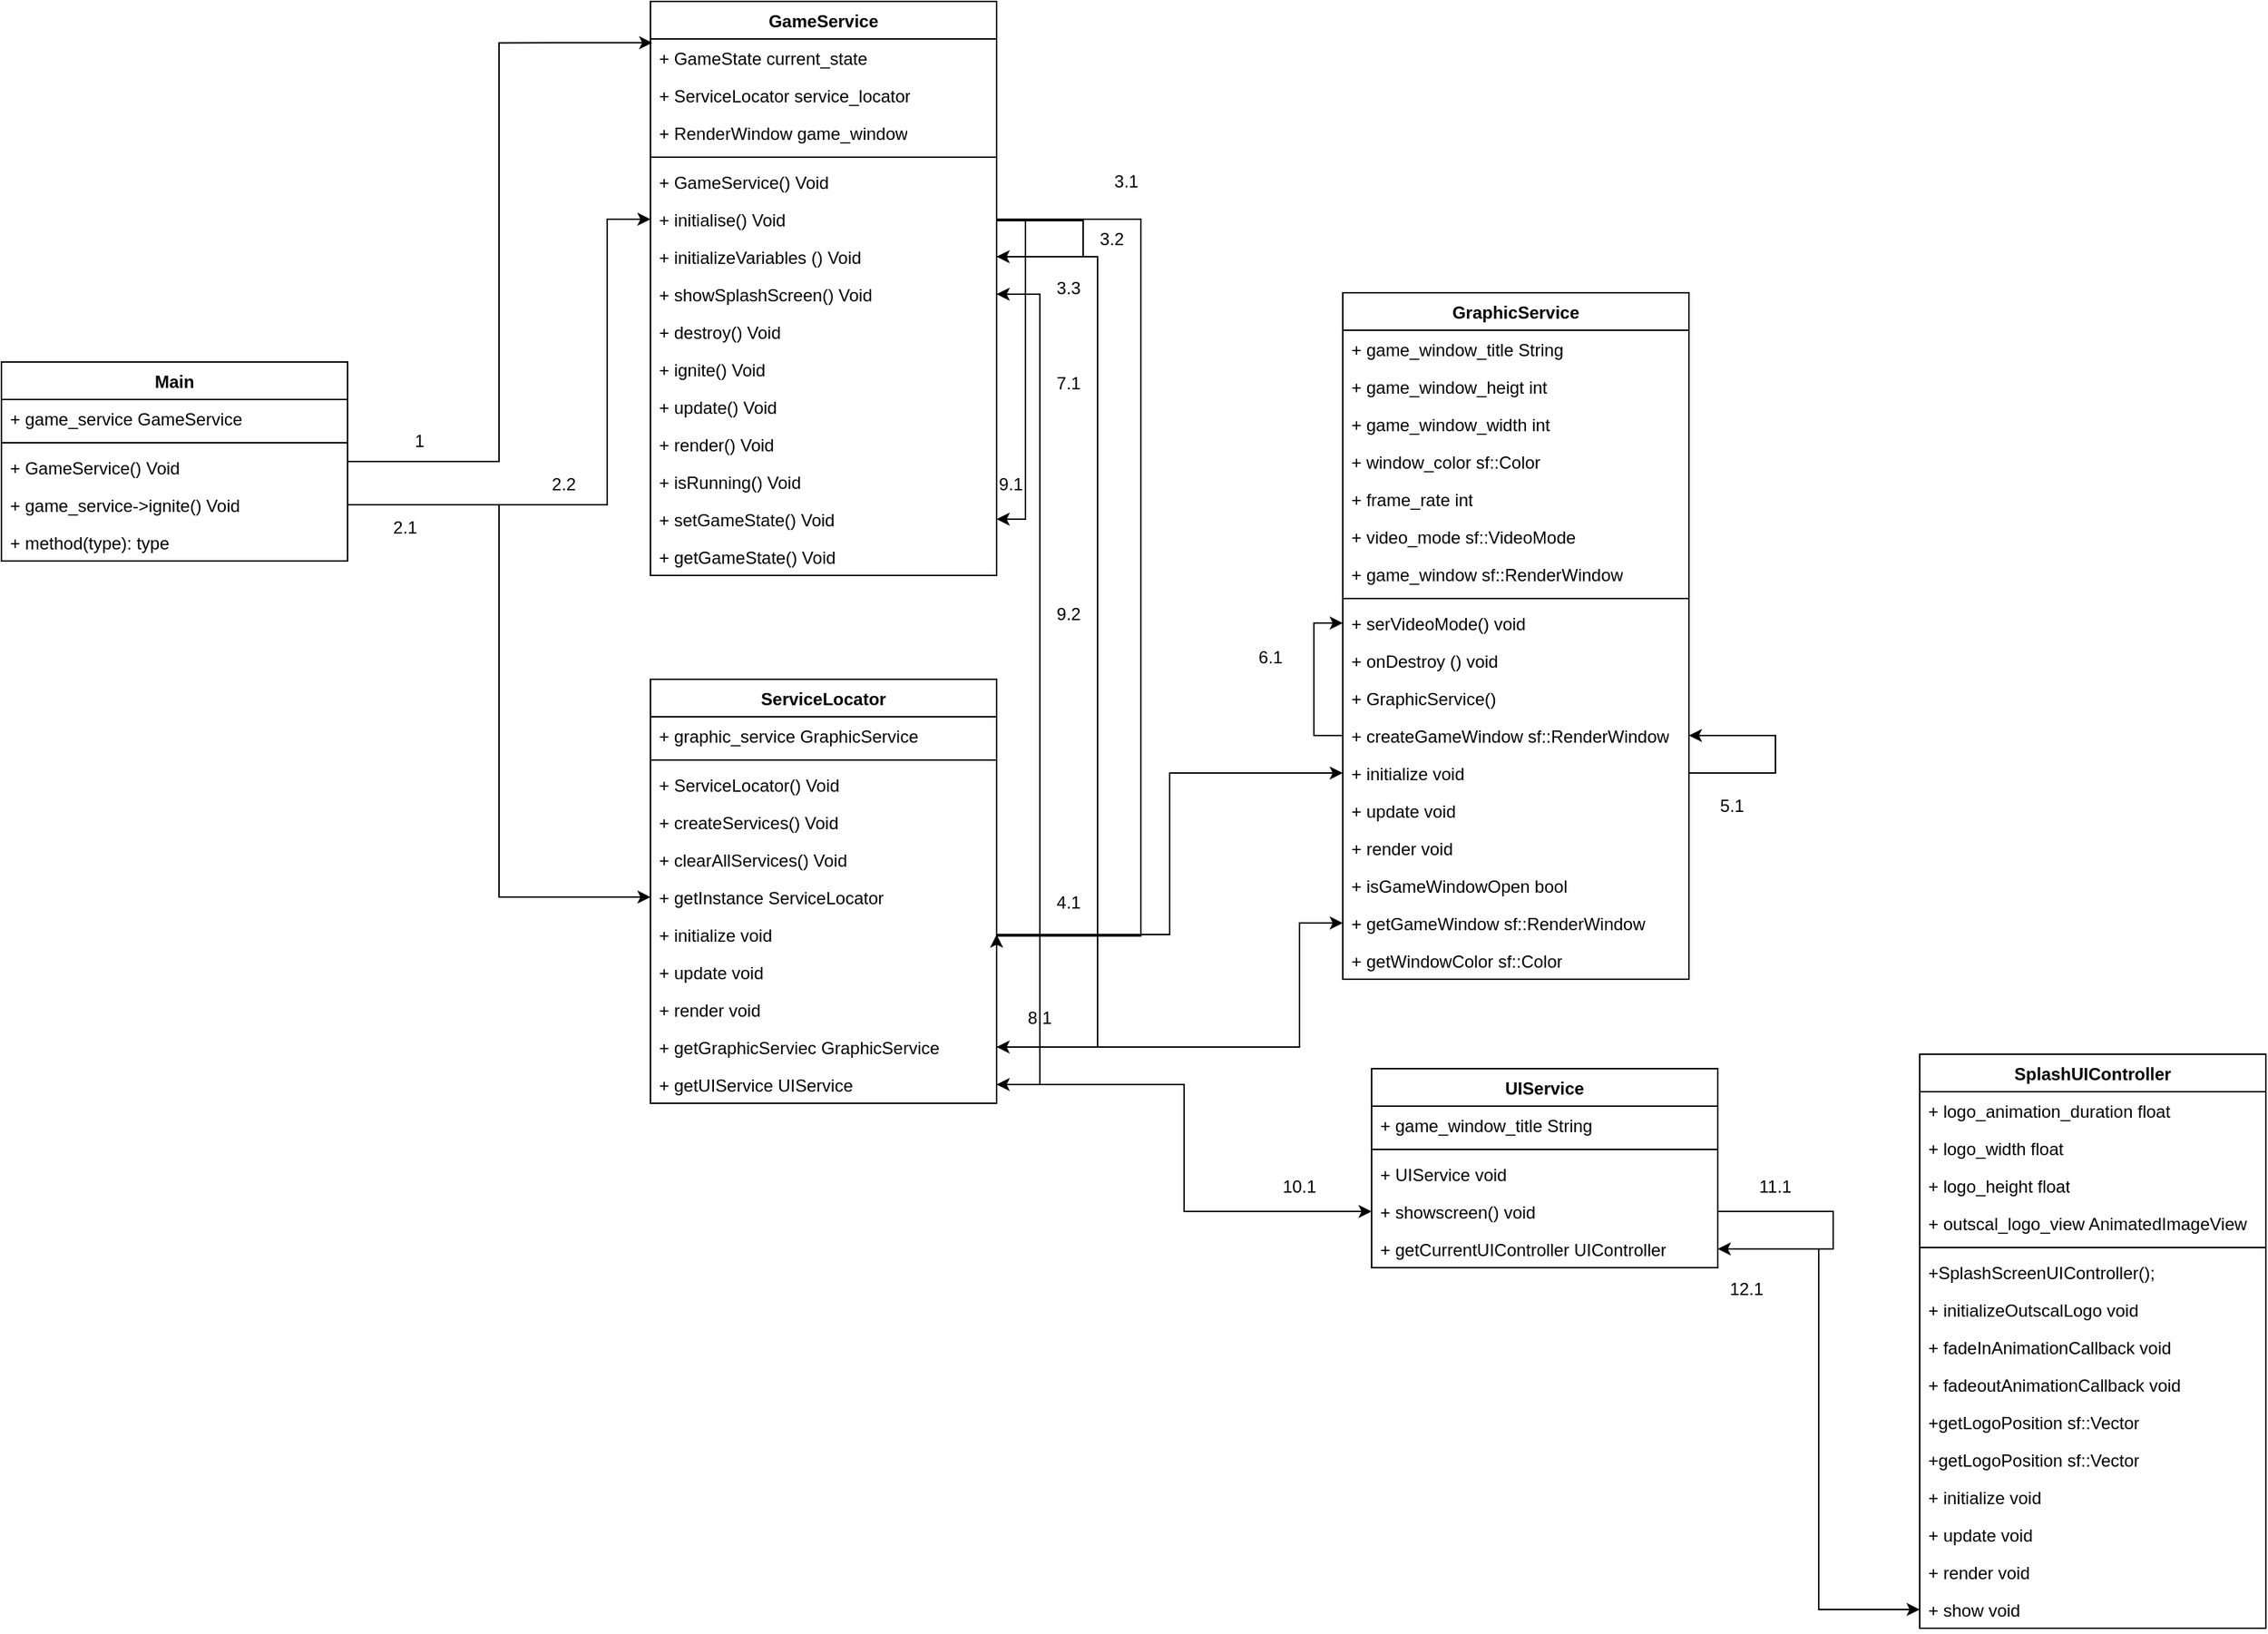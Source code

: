 <mxfile version="24.7.7">
  <diagram name="Page-1" id="e7e014a7-5840-1c2e-5031-d8a46d1fe8dd">
    <mxGraphModel dx="2214" dy="1250" grid="1" gridSize="10" guides="1" tooltips="1" connect="1" arrows="1" fold="1" page="1" pageScale="1" pageWidth="1169" pageHeight="826" background="none" math="0" shadow="0">
      <root>
        <mxCell id="0" />
        <mxCell id="1" parent="0" />
        <mxCell id="9A7R1xb3NitkFpVmMuU0-97" style="edgeStyle=orthogonalEdgeStyle;rounded=0;orthogonalLoop=1;jettySize=auto;html=1;entryX=0.005;entryY=0.072;entryDx=0;entryDy=0;entryPerimeter=0;" parent="1" source="9A7R1xb3NitkFpVmMuU0-85" target="9A7R1xb3NitkFpVmMuU0-91" edge="1">
          <mxGeometry relative="1" as="geometry" />
        </mxCell>
        <mxCell id="9A7R1xb3NitkFpVmMuU0-85" value="Main" style="swimlane;fontStyle=1;align=center;verticalAlign=top;childLayout=stackLayout;horizontal=1;startSize=26;horizontalStack=0;resizeParent=1;resizeParentMax=0;resizeLast=0;collapsible=1;marginBottom=0;whiteSpace=wrap;html=1;" parent="1" vertex="1">
          <mxGeometry x="-730" y="90" width="240" height="138" as="geometry" />
        </mxCell>
        <mxCell id="9A7R1xb3NitkFpVmMuU0-86" value="+ game_service GameService" style="text;strokeColor=none;fillColor=none;align=left;verticalAlign=top;spacingLeft=4;spacingRight=4;overflow=hidden;rotatable=0;points=[[0,0.5],[1,0.5]];portConstraint=eastwest;whiteSpace=wrap;html=1;" parent="9A7R1xb3NitkFpVmMuU0-85" vertex="1">
          <mxGeometry y="26" width="240" height="26" as="geometry" />
        </mxCell>
        <mxCell id="9A7R1xb3NitkFpVmMuU0-87" value="" style="line;strokeWidth=1;fillColor=none;align=left;verticalAlign=middle;spacingTop=-1;spacingLeft=3;spacingRight=3;rotatable=0;labelPosition=right;points=[];portConstraint=eastwest;strokeColor=inherit;" parent="9A7R1xb3NitkFpVmMuU0-85" vertex="1">
          <mxGeometry y="52" width="240" height="8" as="geometry" />
        </mxCell>
        <mxCell id="9A7R1xb3NitkFpVmMuU0-88" value="+ GameService() Void" style="text;strokeColor=none;fillColor=none;align=left;verticalAlign=top;spacingLeft=4;spacingRight=4;overflow=hidden;rotatable=0;points=[[0,0.5],[1,0.5]];portConstraint=eastwest;whiteSpace=wrap;html=1;" parent="9A7R1xb3NitkFpVmMuU0-85" vertex="1">
          <mxGeometry y="60" width="240" height="26" as="geometry" />
        </mxCell>
        <mxCell id="9A7R1xb3NitkFpVmMuU0-90" value="+ game_service-&amp;gt;ignite() Void" style="text;strokeColor=none;fillColor=none;align=left;verticalAlign=top;spacingLeft=4;spacingRight=4;overflow=hidden;rotatable=0;points=[[0,0.5],[1,0.5]];portConstraint=eastwest;whiteSpace=wrap;html=1;" parent="9A7R1xb3NitkFpVmMuU0-85" vertex="1">
          <mxGeometry y="86" width="240" height="26" as="geometry" />
        </mxCell>
        <mxCell id="9A7R1xb3NitkFpVmMuU0-89" value="+ method(type): type" style="text;strokeColor=none;fillColor=none;align=left;verticalAlign=top;spacingLeft=4;spacingRight=4;overflow=hidden;rotatable=0;points=[[0,0.5],[1,0.5]];portConstraint=eastwest;whiteSpace=wrap;html=1;" parent="9A7R1xb3NitkFpVmMuU0-85" vertex="1">
          <mxGeometry y="112" width="240" height="26" as="geometry" />
        </mxCell>
        <mxCell id="9A7R1xb3NitkFpVmMuU0-91" value="GameService" style="swimlane;fontStyle=1;align=center;verticalAlign=top;childLayout=stackLayout;horizontal=1;startSize=26;horizontalStack=0;resizeParent=1;resizeParentMax=0;resizeLast=0;collapsible=1;marginBottom=0;whiteSpace=wrap;html=1;" parent="1" vertex="1">
          <mxGeometry x="-280" y="-160" width="240" height="398" as="geometry" />
        </mxCell>
        <mxCell id="9A7R1xb3NitkFpVmMuU0-92" value="+ GameState current_state" style="text;strokeColor=none;fillColor=none;align=left;verticalAlign=top;spacingLeft=4;spacingRight=4;overflow=hidden;rotatable=0;points=[[0,0.5],[1,0.5]];portConstraint=eastwest;whiteSpace=wrap;html=1;" parent="9A7R1xb3NitkFpVmMuU0-91" vertex="1">
          <mxGeometry y="26" width="240" height="26" as="geometry" />
        </mxCell>
        <mxCell id="9A7R1xb3NitkFpVmMuU0-98" value="+ ServiceLocator service_locator" style="text;strokeColor=none;fillColor=none;align=left;verticalAlign=top;spacingLeft=4;spacingRight=4;overflow=hidden;rotatable=0;points=[[0,0.5],[1,0.5]];portConstraint=eastwest;whiteSpace=wrap;html=1;" parent="9A7R1xb3NitkFpVmMuU0-91" vertex="1">
          <mxGeometry y="52" width="240" height="26" as="geometry" />
        </mxCell>
        <mxCell id="9A7R1xb3NitkFpVmMuU0-99" value="+ RenderWindow game_window" style="text;strokeColor=none;fillColor=none;align=left;verticalAlign=top;spacingLeft=4;spacingRight=4;overflow=hidden;rotatable=0;points=[[0,0.5],[1,0.5]];portConstraint=eastwest;whiteSpace=wrap;html=1;" parent="9A7R1xb3NitkFpVmMuU0-91" vertex="1">
          <mxGeometry y="78" width="240" height="26" as="geometry" />
        </mxCell>
        <mxCell id="9A7R1xb3NitkFpVmMuU0-93" value="" style="line;strokeWidth=1;fillColor=none;align=left;verticalAlign=middle;spacingTop=-1;spacingLeft=3;spacingRight=3;rotatable=0;labelPosition=right;points=[];portConstraint=eastwest;strokeColor=inherit;" parent="9A7R1xb3NitkFpVmMuU0-91" vertex="1">
          <mxGeometry y="104" width="240" height="8" as="geometry" />
        </mxCell>
        <mxCell id="9A7R1xb3NitkFpVmMuU0-94" value="+ GameService() Void" style="text;strokeColor=none;fillColor=none;align=left;verticalAlign=top;spacingLeft=4;spacingRight=4;overflow=hidden;rotatable=0;points=[[0,0.5],[1,0.5]];portConstraint=eastwest;whiteSpace=wrap;html=1;" parent="9A7R1xb3NitkFpVmMuU0-91" vertex="1">
          <mxGeometry y="112" width="240" height="26" as="geometry" />
        </mxCell>
        <mxCell id="WQxjZgKiv9bOy50lANYk-36" style="edgeStyle=orthogonalEdgeStyle;rounded=0;orthogonalLoop=1;jettySize=auto;html=1;exitX=1;exitY=0.5;exitDx=0;exitDy=0;entryX=1;entryY=0.5;entryDx=0;entryDy=0;" edge="1" parent="9A7R1xb3NitkFpVmMuU0-91" source="9A7R1xb3NitkFpVmMuU0-95" target="9A7R1xb3NitkFpVmMuU0-96">
          <mxGeometry relative="1" as="geometry">
            <Array as="points">
              <mxPoint x="300" y="152" />
              <mxPoint x="300" y="177" />
            </Array>
          </mxGeometry>
        </mxCell>
        <mxCell id="WQxjZgKiv9bOy50lANYk-46" style="edgeStyle=orthogonalEdgeStyle;rounded=0;orthogonalLoop=1;jettySize=auto;html=1;exitX=1;exitY=0.5;exitDx=0;exitDy=0;entryX=1;entryY=0.5;entryDx=0;entryDy=0;" edge="1" parent="9A7R1xb3NitkFpVmMuU0-91" source="9A7R1xb3NitkFpVmMuU0-95" target="9A7R1xb3NitkFpVmMuU0-100">
          <mxGeometry relative="1" as="geometry" />
        </mxCell>
        <mxCell id="9A7R1xb3NitkFpVmMuU0-95" value="+ initialise() Void" style="text;strokeColor=none;fillColor=none;align=left;verticalAlign=top;spacingLeft=4;spacingRight=4;overflow=hidden;rotatable=0;points=[[0,0.5],[1,0.5]];portConstraint=eastwest;whiteSpace=wrap;html=1;" parent="9A7R1xb3NitkFpVmMuU0-91" vertex="1">
          <mxGeometry y="138" width="240" height="26" as="geometry" />
        </mxCell>
        <mxCell id="9A7R1xb3NitkFpVmMuU0-96" value="+ initializeVariables () Void" style="text;strokeColor=none;fillColor=none;align=left;verticalAlign=top;spacingLeft=4;spacingRight=4;overflow=hidden;rotatable=0;points=[[0,0.5],[1,0.5]];portConstraint=eastwest;whiteSpace=wrap;html=1;" parent="9A7R1xb3NitkFpVmMuU0-91" vertex="1">
          <mxGeometry y="164" width="240" height="26" as="geometry" />
        </mxCell>
        <mxCell id="WQxjZgKiv9bOy50lANYk-52" style="edgeStyle=orthogonalEdgeStyle;rounded=0;orthogonalLoop=1;jettySize=auto;html=1;exitX=1;exitY=0.5;exitDx=0;exitDy=0;entryX=1;entryY=0.5;entryDx=0;entryDy=0;" edge="1" parent="9A7R1xb3NitkFpVmMuU0-91" source="9A7R1xb3NitkFpVmMuU0-100" target="9A7R1xb3NitkFpVmMuU0-106">
          <mxGeometry relative="1" as="geometry" />
        </mxCell>
        <mxCell id="9A7R1xb3NitkFpVmMuU0-100" value="+ showSplashScreen() Void" style="text;strokeColor=none;fillColor=none;align=left;verticalAlign=top;spacingLeft=4;spacingRight=4;overflow=hidden;rotatable=0;points=[[0,0.5],[1,0.5]];portConstraint=eastwest;whiteSpace=wrap;html=1;" parent="9A7R1xb3NitkFpVmMuU0-91" vertex="1">
          <mxGeometry y="190" width="240" height="26" as="geometry" />
        </mxCell>
        <mxCell id="9A7R1xb3NitkFpVmMuU0-101" value="+ destroy() Void" style="text;strokeColor=none;fillColor=none;align=left;verticalAlign=top;spacingLeft=4;spacingRight=4;overflow=hidden;rotatable=0;points=[[0,0.5],[1,0.5]];portConstraint=eastwest;whiteSpace=wrap;html=1;" parent="9A7R1xb3NitkFpVmMuU0-91" vertex="1">
          <mxGeometry y="216" width="240" height="26" as="geometry" />
        </mxCell>
        <mxCell id="9A7R1xb3NitkFpVmMuU0-102" value="+ ignite() Void" style="text;strokeColor=none;fillColor=none;align=left;verticalAlign=top;spacingLeft=4;spacingRight=4;overflow=hidden;rotatable=0;points=[[0,0.5],[1,0.5]];portConstraint=eastwest;whiteSpace=wrap;html=1;" parent="9A7R1xb3NitkFpVmMuU0-91" vertex="1">
          <mxGeometry y="242" width="240" height="26" as="geometry" />
        </mxCell>
        <mxCell id="9A7R1xb3NitkFpVmMuU0-103" value="+ update() Void" style="text;strokeColor=none;fillColor=none;align=left;verticalAlign=top;spacingLeft=4;spacingRight=4;overflow=hidden;rotatable=0;points=[[0,0.5],[1,0.5]];portConstraint=eastwest;whiteSpace=wrap;html=1;" parent="9A7R1xb3NitkFpVmMuU0-91" vertex="1">
          <mxGeometry y="268" width="240" height="26" as="geometry" />
        </mxCell>
        <mxCell id="9A7R1xb3NitkFpVmMuU0-104" value="+ render() Void" style="text;strokeColor=none;fillColor=none;align=left;verticalAlign=top;spacingLeft=4;spacingRight=4;overflow=hidden;rotatable=0;points=[[0,0.5],[1,0.5]];portConstraint=eastwest;whiteSpace=wrap;html=1;" parent="9A7R1xb3NitkFpVmMuU0-91" vertex="1">
          <mxGeometry y="294" width="240" height="26" as="geometry" />
        </mxCell>
        <mxCell id="9A7R1xb3NitkFpVmMuU0-105" value="+ isRunning() Void" style="text;strokeColor=none;fillColor=none;align=left;verticalAlign=top;spacingLeft=4;spacingRight=4;overflow=hidden;rotatable=0;points=[[0,0.5],[1,0.5]];portConstraint=eastwest;whiteSpace=wrap;html=1;" parent="9A7R1xb3NitkFpVmMuU0-91" vertex="1">
          <mxGeometry y="320" width="240" height="26" as="geometry" />
        </mxCell>
        <mxCell id="9A7R1xb3NitkFpVmMuU0-106" value="+ setGameState() Void" style="text;strokeColor=none;fillColor=none;align=left;verticalAlign=top;spacingLeft=4;spacingRight=4;overflow=hidden;rotatable=0;points=[[0,0.5],[1,0.5]];portConstraint=eastwest;whiteSpace=wrap;html=1;" parent="9A7R1xb3NitkFpVmMuU0-91" vertex="1">
          <mxGeometry y="346" width="240" height="26" as="geometry" />
        </mxCell>
        <mxCell id="9A7R1xb3NitkFpVmMuU0-107" value="+ getGameState() Void" style="text;strokeColor=none;fillColor=none;align=left;verticalAlign=top;spacingLeft=4;spacingRight=4;overflow=hidden;rotatable=0;points=[[0,0.5],[1,0.5]];portConstraint=eastwest;whiteSpace=wrap;html=1;" parent="9A7R1xb3NitkFpVmMuU0-91" vertex="1">
          <mxGeometry y="372" width="240" height="26" as="geometry" />
        </mxCell>
        <mxCell id="9A7R1xb3NitkFpVmMuU0-112" value="ServiceLocator" style="swimlane;fontStyle=1;align=center;verticalAlign=top;childLayout=stackLayout;horizontal=1;startSize=26;horizontalStack=0;resizeParent=1;resizeParentMax=0;resizeLast=0;collapsible=1;marginBottom=0;whiteSpace=wrap;html=1;" parent="1" vertex="1">
          <mxGeometry x="-280" y="310" width="240" height="294" as="geometry" />
        </mxCell>
        <mxCell id="9A7R1xb3NitkFpVmMuU0-113" value="+ graphic_service GraphicService" style="text;strokeColor=none;fillColor=none;align=left;verticalAlign=top;spacingLeft=4;spacingRight=4;overflow=hidden;rotatable=0;points=[[0,0.5],[1,0.5]];portConstraint=eastwest;whiteSpace=wrap;html=1;" parent="9A7R1xb3NitkFpVmMuU0-112" vertex="1">
          <mxGeometry y="26" width="240" height="26" as="geometry" />
        </mxCell>
        <mxCell id="9A7R1xb3NitkFpVmMuU0-114" value="" style="line;strokeWidth=1;fillColor=none;align=left;verticalAlign=middle;spacingTop=-1;spacingLeft=3;spacingRight=3;rotatable=0;labelPosition=right;points=[];portConstraint=eastwest;strokeColor=inherit;" parent="9A7R1xb3NitkFpVmMuU0-112" vertex="1">
          <mxGeometry y="52" width="240" height="8" as="geometry" />
        </mxCell>
        <mxCell id="9A7R1xb3NitkFpVmMuU0-115" value="+ ServiceLocator() Void" style="text;strokeColor=none;fillColor=none;align=left;verticalAlign=top;spacingLeft=4;spacingRight=4;overflow=hidden;rotatable=0;points=[[0,0.5],[1,0.5]];portConstraint=eastwest;whiteSpace=wrap;html=1;" parent="9A7R1xb3NitkFpVmMuU0-112" vertex="1">
          <mxGeometry y="60" width="240" height="26" as="geometry" />
        </mxCell>
        <mxCell id="9A7R1xb3NitkFpVmMuU0-116" value="+ createServices() Void" style="text;strokeColor=none;fillColor=none;align=left;verticalAlign=top;spacingLeft=4;spacingRight=4;overflow=hidden;rotatable=0;points=[[0,0.5],[1,0.5]];portConstraint=eastwest;whiteSpace=wrap;html=1;" parent="9A7R1xb3NitkFpVmMuU0-112" vertex="1">
          <mxGeometry y="86" width="240" height="26" as="geometry" />
        </mxCell>
        <mxCell id="9A7R1xb3NitkFpVmMuU0-117" value="+ clearAllServices() Void" style="text;strokeColor=none;fillColor=none;align=left;verticalAlign=top;spacingLeft=4;spacingRight=4;overflow=hidden;rotatable=0;points=[[0,0.5],[1,0.5]];portConstraint=eastwest;whiteSpace=wrap;html=1;" parent="9A7R1xb3NitkFpVmMuU0-112" vertex="1">
          <mxGeometry y="112" width="240" height="26" as="geometry" />
        </mxCell>
        <mxCell id="9A7R1xb3NitkFpVmMuU0-118" value="+ getInstance ServiceLocator" style="text;strokeColor=none;fillColor=none;align=left;verticalAlign=top;spacingLeft=4;spacingRight=4;overflow=hidden;rotatable=0;points=[[0,0.5],[1,0.5]];portConstraint=eastwest;whiteSpace=wrap;html=1;" parent="9A7R1xb3NitkFpVmMuU0-112" vertex="1">
          <mxGeometry y="138" width="240" height="26" as="geometry" />
        </mxCell>
        <mxCell id="9A7R1xb3NitkFpVmMuU0-119" value="+ initialize void" style="text;strokeColor=none;fillColor=none;align=left;verticalAlign=top;spacingLeft=4;spacingRight=4;overflow=hidden;rotatable=0;points=[[0,0.5],[1,0.5]];portConstraint=eastwest;whiteSpace=wrap;html=1;" parent="9A7R1xb3NitkFpVmMuU0-112" vertex="1">
          <mxGeometry y="164" width="240" height="26" as="geometry" />
        </mxCell>
        <mxCell id="9A7R1xb3NitkFpVmMuU0-120" value="+ update void" style="text;strokeColor=none;fillColor=none;align=left;verticalAlign=top;spacingLeft=4;spacingRight=4;overflow=hidden;rotatable=0;points=[[0,0.5],[1,0.5]];portConstraint=eastwest;whiteSpace=wrap;html=1;" parent="9A7R1xb3NitkFpVmMuU0-112" vertex="1">
          <mxGeometry y="190" width="240" height="26" as="geometry" />
        </mxCell>
        <mxCell id="9A7R1xb3NitkFpVmMuU0-121" value="+ render void" style="text;strokeColor=none;fillColor=none;align=left;verticalAlign=top;spacingLeft=4;spacingRight=4;overflow=hidden;rotatable=0;points=[[0,0.5],[1,0.5]];portConstraint=eastwest;whiteSpace=wrap;html=1;" parent="9A7R1xb3NitkFpVmMuU0-112" vertex="1">
          <mxGeometry y="216" width="240" height="26" as="geometry" />
        </mxCell>
        <mxCell id="9A7R1xb3NitkFpVmMuU0-122" value="+ getGraphicServiec GraphicService" style="text;strokeColor=none;fillColor=none;align=left;verticalAlign=top;spacingLeft=4;spacingRight=4;overflow=hidden;rotatable=0;points=[[0,0.5],[1,0.5]];portConstraint=eastwest;whiteSpace=wrap;html=1;" parent="9A7R1xb3NitkFpVmMuU0-112" vertex="1">
          <mxGeometry y="242" width="240" height="26" as="geometry" />
        </mxCell>
        <mxCell id="WQxjZgKiv9bOy50lANYk-55" value="+ getUIService UIService" style="text;strokeColor=none;fillColor=none;align=left;verticalAlign=top;spacingLeft=4;spacingRight=4;overflow=hidden;rotatable=0;points=[[0,0.5],[1,0.5]];portConstraint=eastwest;whiteSpace=wrap;html=1;" vertex="1" parent="9A7R1xb3NitkFpVmMuU0-112">
          <mxGeometry y="268" width="240" height="26" as="geometry" />
        </mxCell>
        <mxCell id="9A7R1xb3NitkFpVmMuU0-123" style="edgeStyle=orthogonalEdgeStyle;rounded=0;orthogonalLoop=1;jettySize=auto;html=1;entryX=0;entryY=0.5;entryDx=0;entryDy=0;" parent="1" source="9A7R1xb3NitkFpVmMuU0-90" target="9A7R1xb3NitkFpVmMuU0-118" edge="1">
          <mxGeometry relative="1" as="geometry" />
        </mxCell>
        <mxCell id="WQxjZgKiv9bOy50lANYk-1" style="edgeStyle=orthogonalEdgeStyle;rounded=0;orthogonalLoop=1;jettySize=auto;html=1;entryX=0;entryY=0.5;entryDx=0;entryDy=0;exitX=1;exitY=0.5;exitDx=0;exitDy=0;" edge="1" parent="1" source="9A7R1xb3NitkFpVmMuU0-90" target="9A7R1xb3NitkFpVmMuU0-95">
          <mxGeometry relative="1" as="geometry">
            <Array as="points">
              <mxPoint x="-310" y="189" />
              <mxPoint x="-310" y="-9" />
            </Array>
          </mxGeometry>
        </mxCell>
        <mxCell id="WQxjZgKiv9bOy50lANYk-2" style="edgeStyle=orthogonalEdgeStyle;rounded=0;orthogonalLoop=1;jettySize=auto;html=1;entryX=1;entryY=0.5;entryDx=0;entryDy=0;" edge="1" parent="1" source="9A7R1xb3NitkFpVmMuU0-95" target="9A7R1xb3NitkFpVmMuU0-119">
          <mxGeometry relative="1" as="geometry">
            <Array as="points">
              <mxPoint x="60" y="-9" />
              <mxPoint x="60" y="488" />
            </Array>
          </mxGeometry>
        </mxCell>
        <mxCell id="WQxjZgKiv9bOy50lANYk-5" value="1" style="text;html=1;align=center;verticalAlign=middle;whiteSpace=wrap;rounded=0;" vertex="1" parent="1">
          <mxGeometry x="-470" y="130" width="60" height="30" as="geometry" />
        </mxCell>
        <mxCell id="WQxjZgKiv9bOy50lANYk-6" value="2.1" style="text;html=1;align=center;verticalAlign=middle;whiteSpace=wrap;rounded=0;" vertex="1" parent="1">
          <mxGeometry x="-480" y="190" width="60" height="30" as="geometry" />
        </mxCell>
        <mxCell id="WQxjZgKiv9bOy50lANYk-7" value="2.2" style="text;html=1;align=center;verticalAlign=middle;whiteSpace=wrap;rounded=0;" vertex="1" parent="1">
          <mxGeometry x="-370" y="160" width="60" height="30" as="geometry" />
        </mxCell>
        <mxCell id="WQxjZgKiv9bOy50lANYk-8" value="3.1" style="text;html=1;align=center;verticalAlign=middle;whiteSpace=wrap;rounded=0;" vertex="1" parent="1">
          <mxGeometry x="20" y="-50" width="60" height="30" as="geometry" />
        </mxCell>
        <mxCell id="WQxjZgKiv9bOy50lANYk-11" value="GraphicService" style="swimlane;fontStyle=1;align=center;verticalAlign=top;childLayout=stackLayout;horizontal=1;startSize=26;horizontalStack=0;resizeParent=1;resizeParentMax=0;resizeLast=0;collapsible=1;marginBottom=0;whiteSpace=wrap;html=1;" vertex="1" parent="1">
          <mxGeometry x="200" y="42" width="240" height="476" as="geometry" />
        </mxCell>
        <mxCell id="WQxjZgKiv9bOy50lANYk-12" value="+ game_window_title String" style="text;strokeColor=none;fillColor=none;align=left;verticalAlign=top;spacingLeft=4;spacingRight=4;overflow=hidden;rotatable=0;points=[[0,0.5],[1,0.5]];portConstraint=eastwest;whiteSpace=wrap;html=1;" vertex="1" parent="WQxjZgKiv9bOy50lANYk-11">
          <mxGeometry y="26" width="240" height="26" as="geometry" />
        </mxCell>
        <mxCell id="WQxjZgKiv9bOy50lANYk-24" value="+ game_window_heigt int" style="text;strokeColor=none;fillColor=none;align=left;verticalAlign=top;spacingLeft=4;spacingRight=4;overflow=hidden;rotatable=0;points=[[0,0.5],[1,0.5]];portConstraint=eastwest;whiteSpace=wrap;html=1;" vertex="1" parent="WQxjZgKiv9bOy50lANYk-11">
          <mxGeometry y="52" width="240" height="26" as="geometry" />
        </mxCell>
        <mxCell id="WQxjZgKiv9bOy50lANYk-25" value="+ game_window_width int" style="text;strokeColor=none;fillColor=none;align=left;verticalAlign=top;spacingLeft=4;spacingRight=4;overflow=hidden;rotatable=0;points=[[0,0.5],[1,0.5]];portConstraint=eastwest;whiteSpace=wrap;html=1;" vertex="1" parent="WQxjZgKiv9bOy50lANYk-11">
          <mxGeometry y="78" width="240" height="26" as="geometry" />
        </mxCell>
        <mxCell id="WQxjZgKiv9bOy50lANYk-26" value="+ window_color sf::Color" style="text;strokeColor=none;fillColor=none;align=left;verticalAlign=top;spacingLeft=4;spacingRight=4;overflow=hidden;rotatable=0;points=[[0,0.5],[1,0.5]];portConstraint=eastwest;whiteSpace=wrap;html=1;" vertex="1" parent="WQxjZgKiv9bOy50lANYk-11">
          <mxGeometry y="104" width="240" height="26" as="geometry" />
        </mxCell>
        <mxCell id="WQxjZgKiv9bOy50lANYk-27" value="+ frame_rate int" style="text;strokeColor=none;fillColor=none;align=left;verticalAlign=top;spacingLeft=4;spacingRight=4;overflow=hidden;rotatable=0;points=[[0,0.5],[1,0.5]];portConstraint=eastwest;whiteSpace=wrap;html=1;" vertex="1" parent="WQxjZgKiv9bOy50lANYk-11">
          <mxGeometry y="130" width="240" height="26" as="geometry" />
        </mxCell>
        <mxCell id="WQxjZgKiv9bOy50lANYk-28" value="+ video_mode sf::VideoMode" style="text;strokeColor=none;fillColor=none;align=left;verticalAlign=top;spacingLeft=4;spacingRight=4;overflow=hidden;rotatable=0;points=[[0,0.5],[1,0.5]];portConstraint=eastwest;whiteSpace=wrap;html=1;" vertex="1" parent="WQxjZgKiv9bOy50lANYk-11">
          <mxGeometry y="156" width="240" height="26" as="geometry" />
        </mxCell>
        <mxCell id="WQxjZgKiv9bOy50lANYk-29" value="+ game_window sf::RenderWindow" style="text;strokeColor=none;fillColor=none;align=left;verticalAlign=top;spacingLeft=4;spacingRight=4;overflow=hidden;rotatable=0;points=[[0,0.5],[1,0.5]];portConstraint=eastwest;whiteSpace=wrap;html=1;" vertex="1" parent="WQxjZgKiv9bOy50lANYk-11">
          <mxGeometry y="182" width="240" height="26" as="geometry" />
        </mxCell>
        <mxCell id="WQxjZgKiv9bOy50lANYk-13" value="" style="line;strokeWidth=1;fillColor=none;align=left;verticalAlign=middle;spacingTop=-1;spacingLeft=3;spacingRight=3;rotatable=0;labelPosition=right;points=[];portConstraint=eastwest;strokeColor=inherit;" vertex="1" parent="WQxjZgKiv9bOy50lANYk-11">
          <mxGeometry y="208" width="240" height="8" as="geometry" />
        </mxCell>
        <mxCell id="WQxjZgKiv9bOy50lANYk-14" value="+ serVideoMode() void" style="text;strokeColor=none;fillColor=none;align=left;verticalAlign=top;spacingLeft=4;spacingRight=4;overflow=hidden;rotatable=0;points=[[0,0.5],[1,0.5]];portConstraint=eastwest;whiteSpace=wrap;html=1;" vertex="1" parent="WQxjZgKiv9bOy50lANYk-11">
          <mxGeometry y="216" width="240" height="26" as="geometry" />
        </mxCell>
        <mxCell id="WQxjZgKiv9bOy50lANYk-30" value="+ onDestroy () void" style="text;strokeColor=none;fillColor=none;align=left;verticalAlign=top;spacingLeft=4;spacingRight=4;overflow=hidden;rotatable=0;points=[[0,0.5],[1,0.5]];portConstraint=eastwest;whiteSpace=wrap;html=1;" vertex="1" parent="WQxjZgKiv9bOy50lANYk-11">
          <mxGeometry y="242" width="240" height="26" as="geometry" />
        </mxCell>
        <mxCell id="WQxjZgKiv9bOy50lANYk-31" value="+ GraphicService()" style="text;strokeColor=none;fillColor=none;align=left;verticalAlign=top;spacingLeft=4;spacingRight=4;overflow=hidden;rotatable=0;points=[[0,0.5],[1,0.5]];portConstraint=eastwest;whiteSpace=wrap;html=1;" vertex="1" parent="WQxjZgKiv9bOy50lANYk-11">
          <mxGeometry y="268" width="240" height="26" as="geometry" />
        </mxCell>
        <mxCell id="WQxjZgKiv9bOy50lANYk-34" style="edgeStyle=orthogonalEdgeStyle;rounded=0;orthogonalLoop=1;jettySize=auto;html=1;entryX=0;entryY=0.5;entryDx=0;entryDy=0;" edge="1" parent="WQxjZgKiv9bOy50lANYk-11" source="WQxjZgKiv9bOy50lANYk-15" target="WQxjZgKiv9bOy50lANYk-14">
          <mxGeometry relative="1" as="geometry" />
        </mxCell>
        <mxCell id="WQxjZgKiv9bOy50lANYk-15" value="+ createGameWindow sf::RenderWindow" style="text;strokeColor=none;fillColor=none;align=left;verticalAlign=top;spacingLeft=4;spacingRight=4;overflow=hidden;rotatable=0;points=[[0,0.5],[1,0.5]];portConstraint=eastwest;whiteSpace=wrap;html=1;" vertex="1" parent="WQxjZgKiv9bOy50lANYk-11">
          <mxGeometry y="294" width="240" height="26" as="geometry" />
        </mxCell>
        <mxCell id="WQxjZgKiv9bOy50lANYk-32" style="edgeStyle=orthogonalEdgeStyle;rounded=0;orthogonalLoop=1;jettySize=auto;html=1;entryX=1;entryY=0.5;entryDx=0;entryDy=0;" edge="1" parent="WQxjZgKiv9bOy50lANYk-11" source="WQxjZgKiv9bOy50lANYk-16" target="WQxjZgKiv9bOy50lANYk-15">
          <mxGeometry relative="1" as="geometry">
            <Array as="points">
              <mxPoint x="300" y="333" />
              <mxPoint x="300" y="307" />
            </Array>
          </mxGeometry>
        </mxCell>
        <mxCell id="WQxjZgKiv9bOy50lANYk-16" value="+ initialize void" style="text;strokeColor=none;fillColor=none;align=left;verticalAlign=top;spacingLeft=4;spacingRight=4;overflow=hidden;rotatable=0;points=[[0,0.5],[1,0.5]];portConstraint=eastwest;whiteSpace=wrap;html=1;" vertex="1" parent="WQxjZgKiv9bOy50lANYk-11">
          <mxGeometry y="320" width="240" height="26" as="geometry" />
        </mxCell>
        <mxCell id="WQxjZgKiv9bOy50lANYk-17" value="+ update void" style="text;strokeColor=none;fillColor=none;align=left;verticalAlign=top;spacingLeft=4;spacingRight=4;overflow=hidden;rotatable=0;points=[[0,0.5],[1,0.5]];portConstraint=eastwest;whiteSpace=wrap;html=1;" vertex="1" parent="WQxjZgKiv9bOy50lANYk-11">
          <mxGeometry y="346" width="240" height="26" as="geometry" />
        </mxCell>
        <mxCell id="WQxjZgKiv9bOy50lANYk-18" value="+ render void" style="text;strokeColor=none;fillColor=none;align=left;verticalAlign=top;spacingLeft=4;spacingRight=4;overflow=hidden;rotatable=0;points=[[0,0.5],[1,0.5]];portConstraint=eastwest;whiteSpace=wrap;html=1;" vertex="1" parent="WQxjZgKiv9bOy50lANYk-11">
          <mxGeometry y="372" width="240" height="26" as="geometry" />
        </mxCell>
        <mxCell id="WQxjZgKiv9bOy50lANYk-19" value="+ isGameWindowOpen bool" style="text;strokeColor=none;fillColor=none;align=left;verticalAlign=top;spacingLeft=4;spacingRight=4;overflow=hidden;rotatable=0;points=[[0,0.5],[1,0.5]];portConstraint=eastwest;whiteSpace=wrap;html=1;" vertex="1" parent="WQxjZgKiv9bOy50lANYk-11">
          <mxGeometry y="398" width="240" height="26" as="geometry" />
        </mxCell>
        <mxCell id="WQxjZgKiv9bOy50lANYk-20" value="+ getGameWindow sf::RenderWindow" style="text;strokeColor=none;fillColor=none;align=left;verticalAlign=top;spacingLeft=4;spacingRight=4;overflow=hidden;rotatable=0;points=[[0,0.5],[1,0.5]];portConstraint=eastwest;whiteSpace=wrap;html=1;" vertex="1" parent="WQxjZgKiv9bOy50lANYk-11">
          <mxGeometry y="424" width="240" height="26" as="geometry" />
        </mxCell>
        <mxCell id="WQxjZgKiv9bOy50lANYk-21" value="+ getWindowColor sf::Color" style="text;strokeColor=none;fillColor=none;align=left;verticalAlign=top;spacingLeft=4;spacingRight=4;overflow=hidden;rotatable=0;points=[[0,0.5],[1,0.5]];portConstraint=eastwest;whiteSpace=wrap;html=1;" vertex="1" parent="WQxjZgKiv9bOy50lANYk-11">
          <mxGeometry y="450" width="240" height="26" as="geometry" />
        </mxCell>
        <mxCell id="WQxjZgKiv9bOy50lANYk-22" style="edgeStyle=orthogonalEdgeStyle;rounded=0;orthogonalLoop=1;jettySize=auto;html=1;exitX=1;exitY=0.5;exitDx=0;exitDy=0;entryX=0;entryY=0.5;entryDx=0;entryDy=0;" edge="1" parent="1" source="9A7R1xb3NitkFpVmMuU0-119" target="WQxjZgKiv9bOy50lANYk-16">
          <mxGeometry relative="1" as="geometry" />
        </mxCell>
        <mxCell id="WQxjZgKiv9bOy50lANYk-23" value="4.1" style="text;html=1;align=center;verticalAlign=middle;whiteSpace=wrap;rounded=0;" vertex="1" parent="1">
          <mxGeometry x="-20" y="450" width="60" height="30" as="geometry" />
        </mxCell>
        <mxCell id="WQxjZgKiv9bOy50lANYk-33" value="5.1" style="text;html=1;align=center;verticalAlign=middle;whiteSpace=wrap;rounded=0;" vertex="1" parent="1">
          <mxGeometry x="440" y="383" width="60" height="30" as="geometry" />
        </mxCell>
        <mxCell id="WQxjZgKiv9bOy50lANYk-35" value="6.1" style="text;html=1;align=center;verticalAlign=middle;whiteSpace=wrap;rounded=0;" vertex="1" parent="1">
          <mxGeometry x="120" y="280" width="60" height="30" as="geometry" />
        </mxCell>
        <mxCell id="WQxjZgKiv9bOy50lANYk-37" value="3.2" style="text;html=1;align=center;verticalAlign=middle;whiteSpace=wrap;rounded=0;" vertex="1" parent="1">
          <mxGeometry x="10" y="-10" width="60" height="30" as="geometry" />
        </mxCell>
        <mxCell id="WQxjZgKiv9bOy50lANYk-42" value="3.3" style="text;html=1;align=center;verticalAlign=middle;whiteSpace=wrap;rounded=0;" vertex="1" parent="1">
          <mxGeometry x="-20" y="24" width="60" height="30" as="geometry" />
        </mxCell>
        <mxCell id="WQxjZgKiv9bOy50lANYk-48" style="edgeStyle=orthogonalEdgeStyle;rounded=0;orthogonalLoop=1;jettySize=auto;html=1;exitX=1;exitY=0.5;exitDx=0;exitDy=0;entryX=1;entryY=0.5;entryDx=0;entryDy=0;" edge="1" parent="1" source="9A7R1xb3NitkFpVmMuU0-96" target="9A7R1xb3NitkFpVmMuU0-122">
          <mxGeometry relative="1" as="geometry">
            <mxPoint x="30" y="350" as="targetPoint" />
            <Array as="points">
              <mxPoint x="30" y="17" />
              <mxPoint x="30" y="565" />
            </Array>
          </mxGeometry>
        </mxCell>
        <mxCell id="WQxjZgKiv9bOy50lANYk-49" value="7.1" style="text;html=1;align=center;verticalAlign=middle;whiteSpace=wrap;rounded=0;" vertex="1" parent="1">
          <mxGeometry x="-20" y="90" width="60" height="30" as="geometry" />
        </mxCell>
        <mxCell id="WQxjZgKiv9bOy50lANYk-50" style="edgeStyle=orthogonalEdgeStyle;rounded=0;orthogonalLoop=1;jettySize=auto;html=1;exitX=1;exitY=0.5;exitDx=0;exitDy=0;entryX=0;entryY=0.5;entryDx=0;entryDy=0;" edge="1" parent="1" source="9A7R1xb3NitkFpVmMuU0-122" target="WQxjZgKiv9bOy50lANYk-20">
          <mxGeometry relative="1" as="geometry">
            <Array as="points">
              <mxPoint x="170" y="565" />
              <mxPoint x="170" y="479" />
            </Array>
          </mxGeometry>
        </mxCell>
        <mxCell id="WQxjZgKiv9bOy50lANYk-51" value="8.1" style="text;html=1;align=center;verticalAlign=middle;whiteSpace=wrap;rounded=0;" vertex="1" parent="1">
          <mxGeometry x="-40" y="530" width="60" height="30" as="geometry" />
        </mxCell>
        <mxCell id="WQxjZgKiv9bOy50lANYk-53" value="9.1" style="text;html=1;align=center;verticalAlign=middle;whiteSpace=wrap;rounded=0;" vertex="1" parent="1">
          <mxGeometry x="-60" y="160" width="60" height="30" as="geometry" />
        </mxCell>
        <mxCell id="WQxjZgKiv9bOy50lANYk-56" style="edgeStyle=orthogonalEdgeStyle;rounded=0;orthogonalLoop=1;jettySize=auto;html=1;exitX=1;exitY=0.5;exitDx=0;exitDy=0;entryX=1;entryY=0.5;entryDx=0;entryDy=0;" edge="1" parent="1" source="9A7R1xb3NitkFpVmMuU0-100" target="WQxjZgKiv9bOy50lANYk-55">
          <mxGeometry relative="1" as="geometry">
            <Array as="points">
              <mxPoint x="-10" y="43" />
              <mxPoint x="-10" y="591" />
            </Array>
          </mxGeometry>
        </mxCell>
        <mxCell id="WQxjZgKiv9bOy50lANYk-57" value="9.2" style="text;html=1;align=center;verticalAlign=middle;whiteSpace=wrap;rounded=0;" vertex="1" parent="1">
          <mxGeometry x="-20" y="250" width="60" height="30" as="geometry" />
        </mxCell>
        <mxCell id="WQxjZgKiv9bOy50lANYk-59" value="UIService" style="swimlane;fontStyle=1;align=center;verticalAlign=top;childLayout=stackLayout;horizontal=1;startSize=26;horizontalStack=0;resizeParent=1;resizeParentMax=0;resizeLast=0;collapsible=1;marginBottom=0;whiteSpace=wrap;html=1;" vertex="1" parent="1">
          <mxGeometry x="220" y="580" width="240" height="138" as="geometry" />
        </mxCell>
        <mxCell id="WQxjZgKiv9bOy50lANYk-60" value="+ game_window_title String" style="text;strokeColor=none;fillColor=none;align=left;verticalAlign=top;spacingLeft=4;spacingRight=4;overflow=hidden;rotatable=0;points=[[0,0.5],[1,0.5]];portConstraint=eastwest;whiteSpace=wrap;html=1;" vertex="1" parent="WQxjZgKiv9bOy50lANYk-59">
          <mxGeometry y="26" width="240" height="26" as="geometry" />
        </mxCell>
        <mxCell id="WQxjZgKiv9bOy50lANYk-67" value="" style="line;strokeWidth=1;fillColor=none;align=left;verticalAlign=middle;spacingTop=-1;spacingLeft=3;spacingRight=3;rotatable=0;labelPosition=right;points=[];portConstraint=eastwest;strokeColor=inherit;" vertex="1" parent="WQxjZgKiv9bOy50lANYk-59">
          <mxGeometry y="52" width="240" height="8" as="geometry" />
        </mxCell>
        <mxCell id="WQxjZgKiv9bOy50lANYk-132" value="+ UIService void" style="text;strokeColor=none;fillColor=none;align=left;verticalAlign=top;spacingLeft=4;spacingRight=4;overflow=hidden;rotatable=0;points=[[0,0.5],[1,0.5]];portConstraint=eastwest;whiteSpace=wrap;html=1;" vertex="1" parent="WQxjZgKiv9bOy50lANYk-59">
          <mxGeometry y="60" width="240" height="26" as="geometry" />
        </mxCell>
        <mxCell id="WQxjZgKiv9bOy50lANYk-140" style="edgeStyle=orthogonalEdgeStyle;rounded=0;orthogonalLoop=1;jettySize=auto;html=1;entryX=1;entryY=0.5;entryDx=0;entryDy=0;exitX=1;exitY=0.5;exitDx=0;exitDy=0;" edge="1" parent="WQxjZgKiv9bOy50lANYk-59" source="WQxjZgKiv9bOy50lANYk-136" target="WQxjZgKiv9bOy50lANYk-134">
          <mxGeometry relative="1" as="geometry">
            <mxPoint x="290" y="99" as="sourcePoint" />
            <Array as="points">
              <mxPoint x="320" y="99" />
              <mxPoint x="320" y="125" />
            </Array>
          </mxGeometry>
        </mxCell>
        <mxCell id="WQxjZgKiv9bOy50lANYk-136" value="+ showscreen() void" style="text;strokeColor=none;fillColor=none;align=left;verticalAlign=top;spacingLeft=4;spacingRight=4;overflow=hidden;rotatable=0;points=[[0,0.5],[1,0.5]];portConstraint=eastwest;whiteSpace=wrap;html=1;" vertex="1" parent="WQxjZgKiv9bOy50lANYk-59">
          <mxGeometry y="86" width="240" height="26" as="geometry" />
        </mxCell>
        <mxCell id="WQxjZgKiv9bOy50lANYk-134" value="+ getCurrentUIController UIController" style="text;strokeColor=none;fillColor=none;align=left;verticalAlign=top;spacingLeft=4;spacingRight=4;overflow=hidden;rotatable=0;points=[[0,0.5],[1,0.5]];portConstraint=eastwest;whiteSpace=wrap;html=1;" vertex="1" parent="WQxjZgKiv9bOy50lANYk-59">
          <mxGeometry y="112" width="240" height="26" as="geometry" />
        </mxCell>
        <mxCell id="WQxjZgKiv9bOy50lANYk-80" value="SplashUIController" style="swimlane;fontStyle=1;align=center;verticalAlign=top;childLayout=stackLayout;horizontal=1;startSize=26;horizontalStack=0;resizeParent=1;resizeParentMax=0;resizeLast=0;collapsible=1;marginBottom=0;whiteSpace=wrap;html=1;" vertex="1" parent="1">
          <mxGeometry x="600" y="570" width="240" height="398" as="geometry" />
        </mxCell>
        <mxCell id="WQxjZgKiv9bOy50lANYk-81" value="+ logo_animation_duration float" style="text;strokeColor=none;fillColor=none;align=left;verticalAlign=top;spacingLeft=4;spacingRight=4;overflow=hidden;rotatable=0;points=[[0,0.5],[1,0.5]];portConstraint=eastwest;whiteSpace=wrap;html=1;" vertex="1" parent="WQxjZgKiv9bOy50lANYk-80">
          <mxGeometry y="26" width="240" height="26" as="geometry" />
        </mxCell>
        <mxCell id="WQxjZgKiv9bOy50lANYk-83" value="+ logo_width float" style="text;strokeColor=none;fillColor=none;align=left;verticalAlign=top;spacingLeft=4;spacingRight=4;overflow=hidden;rotatable=0;points=[[0,0.5],[1,0.5]];portConstraint=eastwest;whiteSpace=wrap;html=1;" vertex="1" parent="WQxjZgKiv9bOy50lANYk-80">
          <mxGeometry y="52" width="240" height="26" as="geometry" />
        </mxCell>
        <mxCell id="WQxjZgKiv9bOy50lANYk-84" value="+ logo_height float" style="text;strokeColor=none;fillColor=none;align=left;verticalAlign=top;spacingLeft=4;spacingRight=4;overflow=hidden;rotatable=0;points=[[0,0.5],[1,0.5]];portConstraint=eastwest;whiteSpace=wrap;html=1;" vertex="1" parent="WQxjZgKiv9bOy50lANYk-80">
          <mxGeometry y="78" width="240" height="26" as="geometry" />
        </mxCell>
        <mxCell id="WQxjZgKiv9bOy50lANYk-85" value="+ outscal_logo_view AnimatedImageView" style="text;strokeColor=none;fillColor=none;align=left;verticalAlign=top;spacingLeft=4;spacingRight=4;overflow=hidden;rotatable=0;points=[[0,0.5],[1,0.5]];portConstraint=eastwest;whiteSpace=wrap;html=1;" vertex="1" parent="WQxjZgKiv9bOy50lANYk-80">
          <mxGeometry y="104" width="240" height="26" as="geometry" />
        </mxCell>
        <mxCell id="WQxjZgKiv9bOy50lANYk-82" value="" style="line;strokeWidth=1;fillColor=none;align=left;verticalAlign=middle;spacingTop=-1;spacingLeft=3;spacingRight=3;rotatable=0;labelPosition=right;points=[];portConstraint=eastwest;strokeColor=inherit;" vertex="1" parent="WQxjZgKiv9bOy50lANYk-80">
          <mxGeometry y="130" width="240" height="8" as="geometry" />
        </mxCell>
        <mxCell id="WQxjZgKiv9bOy50lANYk-104" value="+SplashScreenUIController();" style="text;strokeColor=none;fillColor=none;align=left;verticalAlign=top;spacingLeft=4;spacingRight=4;overflow=hidden;rotatable=0;points=[[0,0.5],[1,0.5]];portConstraint=eastwest;whiteSpace=wrap;html=1;" vertex="1" parent="WQxjZgKiv9bOy50lANYk-80">
          <mxGeometry y="138" width="240" height="26" as="geometry" />
        </mxCell>
        <mxCell id="WQxjZgKiv9bOy50lANYk-127" value="+ initializeOutscalLogo void" style="text;strokeColor=none;fillColor=none;align=left;verticalAlign=top;spacingLeft=4;spacingRight=4;overflow=hidden;rotatable=0;points=[[0,0.5],[1,0.5]];portConstraint=eastwest;whiteSpace=wrap;html=1;" vertex="1" parent="WQxjZgKiv9bOy50lANYk-80">
          <mxGeometry y="164" width="240" height="26" as="geometry" />
        </mxCell>
        <mxCell id="WQxjZgKiv9bOy50lANYk-123" value="+ fadeInAnimationCallback void" style="text;strokeColor=none;fillColor=none;align=left;verticalAlign=top;spacingLeft=4;spacingRight=4;overflow=hidden;rotatable=0;points=[[0,0.5],[1,0.5]];portConstraint=eastwest;whiteSpace=wrap;html=1;" vertex="1" parent="WQxjZgKiv9bOy50lANYk-80">
          <mxGeometry y="190" width="240" height="26" as="geometry" />
        </mxCell>
        <mxCell id="WQxjZgKiv9bOy50lANYk-124" value="+ fadeoutAnimationCallback void" style="text;strokeColor=none;fillColor=none;align=left;verticalAlign=top;spacingLeft=4;spacingRight=4;overflow=hidden;rotatable=0;points=[[0,0.5],[1,0.5]];portConstraint=eastwest;whiteSpace=wrap;html=1;" vertex="1" parent="WQxjZgKiv9bOy50lANYk-80">
          <mxGeometry y="216" width="240" height="26" as="geometry" />
        </mxCell>
        <mxCell id="WQxjZgKiv9bOy50lANYk-125" value="+getLogoPosition sf::Vector" style="text;strokeColor=none;fillColor=none;align=left;verticalAlign=top;spacingLeft=4;spacingRight=4;overflow=hidden;rotatable=0;points=[[0,0.5],[1,0.5]];portConstraint=eastwest;whiteSpace=wrap;html=1;" vertex="1" parent="WQxjZgKiv9bOy50lANYk-80">
          <mxGeometry y="242" width="240" height="26" as="geometry" />
        </mxCell>
        <mxCell id="WQxjZgKiv9bOy50lANYk-126" value="+getLogoPosition sf::Vector" style="text;strokeColor=none;fillColor=none;align=left;verticalAlign=top;spacingLeft=4;spacingRight=4;overflow=hidden;rotatable=0;points=[[0,0.5],[1,0.5]];portConstraint=eastwest;whiteSpace=wrap;html=1;" vertex="1" parent="WQxjZgKiv9bOy50lANYk-80">
          <mxGeometry y="268" width="240" height="26" as="geometry" />
        </mxCell>
        <mxCell id="WQxjZgKiv9bOy50lANYk-128" value="+ initialize void" style="text;strokeColor=none;fillColor=none;align=left;verticalAlign=top;spacingLeft=4;spacingRight=4;overflow=hidden;rotatable=0;points=[[0,0.5],[1,0.5]];portConstraint=eastwest;whiteSpace=wrap;html=1;" vertex="1" parent="WQxjZgKiv9bOy50lANYk-80">
          <mxGeometry y="294" width="240" height="26" as="geometry" />
        </mxCell>
        <mxCell id="WQxjZgKiv9bOy50lANYk-129" value="+ update void" style="text;strokeColor=none;fillColor=none;align=left;verticalAlign=top;spacingLeft=4;spacingRight=4;overflow=hidden;rotatable=0;points=[[0,0.5],[1,0.5]];portConstraint=eastwest;whiteSpace=wrap;html=1;" vertex="1" parent="WQxjZgKiv9bOy50lANYk-80">
          <mxGeometry y="320" width="240" height="26" as="geometry" />
        </mxCell>
        <mxCell id="WQxjZgKiv9bOy50lANYk-130" value="+ render void" style="text;strokeColor=none;fillColor=none;align=left;verticalAlign=top;spacingLeft=4;spacingRight=4;overflow=hidden;rotatable=0;points=[[0,0.5],[1,0.5]];portConstraint=eastwest;whiteSpace=wrap;html=1;" vertex="1" parent="WQxjZgKiv9bOy50lANYk-80">
          <mxGeometry y="346" width="240" height="26" as="geometry" />
        </mxCell>
        <mxCell id="WQxjZgKiv9bOy50lANYk-131" value="+ show void" style="text;strokeColor=none;fillColor=none;align=left;verticalAlign=top;spacingLeft=4;spacingRight=4;overflow=hidden;rotatable=0;points=[[0,0.5],[1,0.5]];portConstraint=eastwest;whiteSpace=wrap;html=1;" vertex="1" parent="WQxjZgKiv9bOy50lANYk-80">
          <mxGeometry y="372" width="240" height="26" as="geometry" />
        </mxCell>
        <mxCell id="WQxjZgKiv9bOy50lANYk-133" style="edgeStyle=orthogonalEdgeStyle;rounded=0;orthogonalLoop=1;jettySize=auto;html=1;exitX=1;exitY=0.5;exitDx=0;exitDy=0;entryX=0;entryY=0.5;entryDx=0;entryDy=0;" edge="1" parent="1" source="WQxjZgKiv9bOy50lANYk-55" target="WQxjZgKiv9bOy50lANYk-136">
          <mxGeometry relative="1" as="geometry" />
        </mxCell>
        <mxCell id="WQxjZgKiv9bOy50lANYk-137" value="10.1" style="text;html=1;align=center;verticalAlign=middle;whiteSpace=wrap;rounded=0;" vertex="1" parent="1">
          <mxGeometry x="140" y="647" width="60" height="30" as="geometry" />
        </mxCell>
        <mxCell id="WQxjZgKiv9bOy50lANYk-141" value="11.1" style="text;html=1;align=center;verticalAlign=middle;whiteSpace=wrap;rounded=0;" vertex="1" parent="1">
          <mxGeometry x="470" y="647" width="60" height="30" as="geometry" />
        </mxCell>
        <mxCell id="WQxjZgKiv9bOy50lANYk-143" style="edgeStyle=orthogonalEdgeStyle;rounded=0;orthogonalLoop=1;jettySize=auto;html=1;exitX=1;exitY=0.5;exitDx=0;exitDy=0;entryX=0;entryY=0.5;entryDx=0;entryDy=0;" edge="1" parent="1" source="WQxjZgKiv9bOy50lANYk-134" target="WQxjZgKiv9bOy50lANYk-131">
          <mxGeometry relative="1" as="geometry" />
        </mxCell>
        <mxCell id="WQxjZgKiv9bOy50lANYk-144" value="12.1" style="text;html=1;align=center;verticalAlign=middle;whiteSpace=wrap;rounded=0;" vertex="1" parent="1">
          <mxGeometry x="450" y="718" width="60" height="30" as="geometry" />
        </mxCell>
      </root>
    </mxGraphModel>
  </diagram>
</mxfile>
